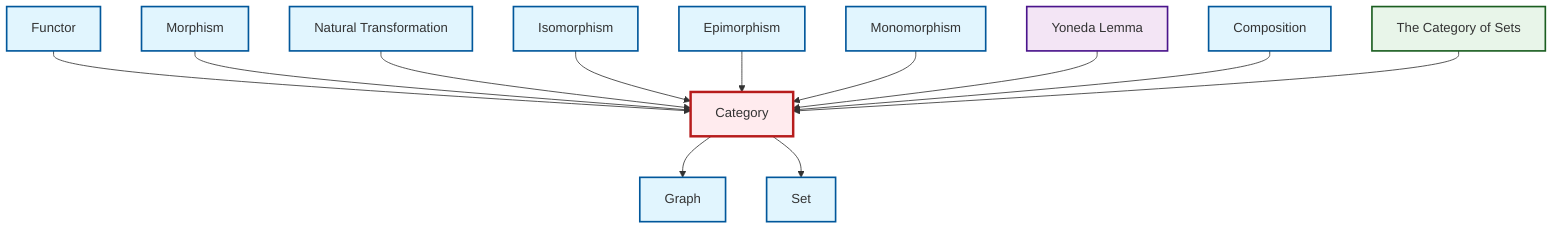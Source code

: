 graph TD
    classDef definition fill:#e1f5fe,stroke:#01579b,stroke-width:2px
    classDef theorem fill:#f3e5f5,stroke:#4a148c,stroke-width:2px
    classDef axiom fill:#fff3e0,stroke:#e65100,stroke-width:2px
    classDef example fill:#e8f5e9,stroke:#1b5e20,stroke-width:2px
    classDef current fill:#ffebee,stroke:#b71c1c,stroke-width:3px
    def-functor["Functor"]:::definition
    def-natural-transformation["Natural Transformation"]:::definition
    def-monomorphism["Monomorphism"]:::definition
    thm-yoneda["Yoneda Lemma"]:::theorem
    def-morphism["Morphism"]:::definition
    def-set["Set"]:::definition
    def-epimorphism["Epimorphism"]:::definition
    def-composition["Composition"]:::definition
    def-category["Category"]:::definition
    def-graph["Graph"]:::definition
    ex-set-category["The Category of Sets"]:::example
    def-isomorphism["Isomorphism"]:::definition
    def-category --> def-graph
    def-functor --> def-category
    def-category --> def-set
    def-morphism --> def-category
    def-natural-transformation --> def-category
    def-isomorphism --> def-category
    def-epimorphism --> def-category
    def-monomorphism --> def-category
    thm-yoneda --> def-category
    def-composition --> def-category
    ex-set-category --> def-category
    class def-category current
